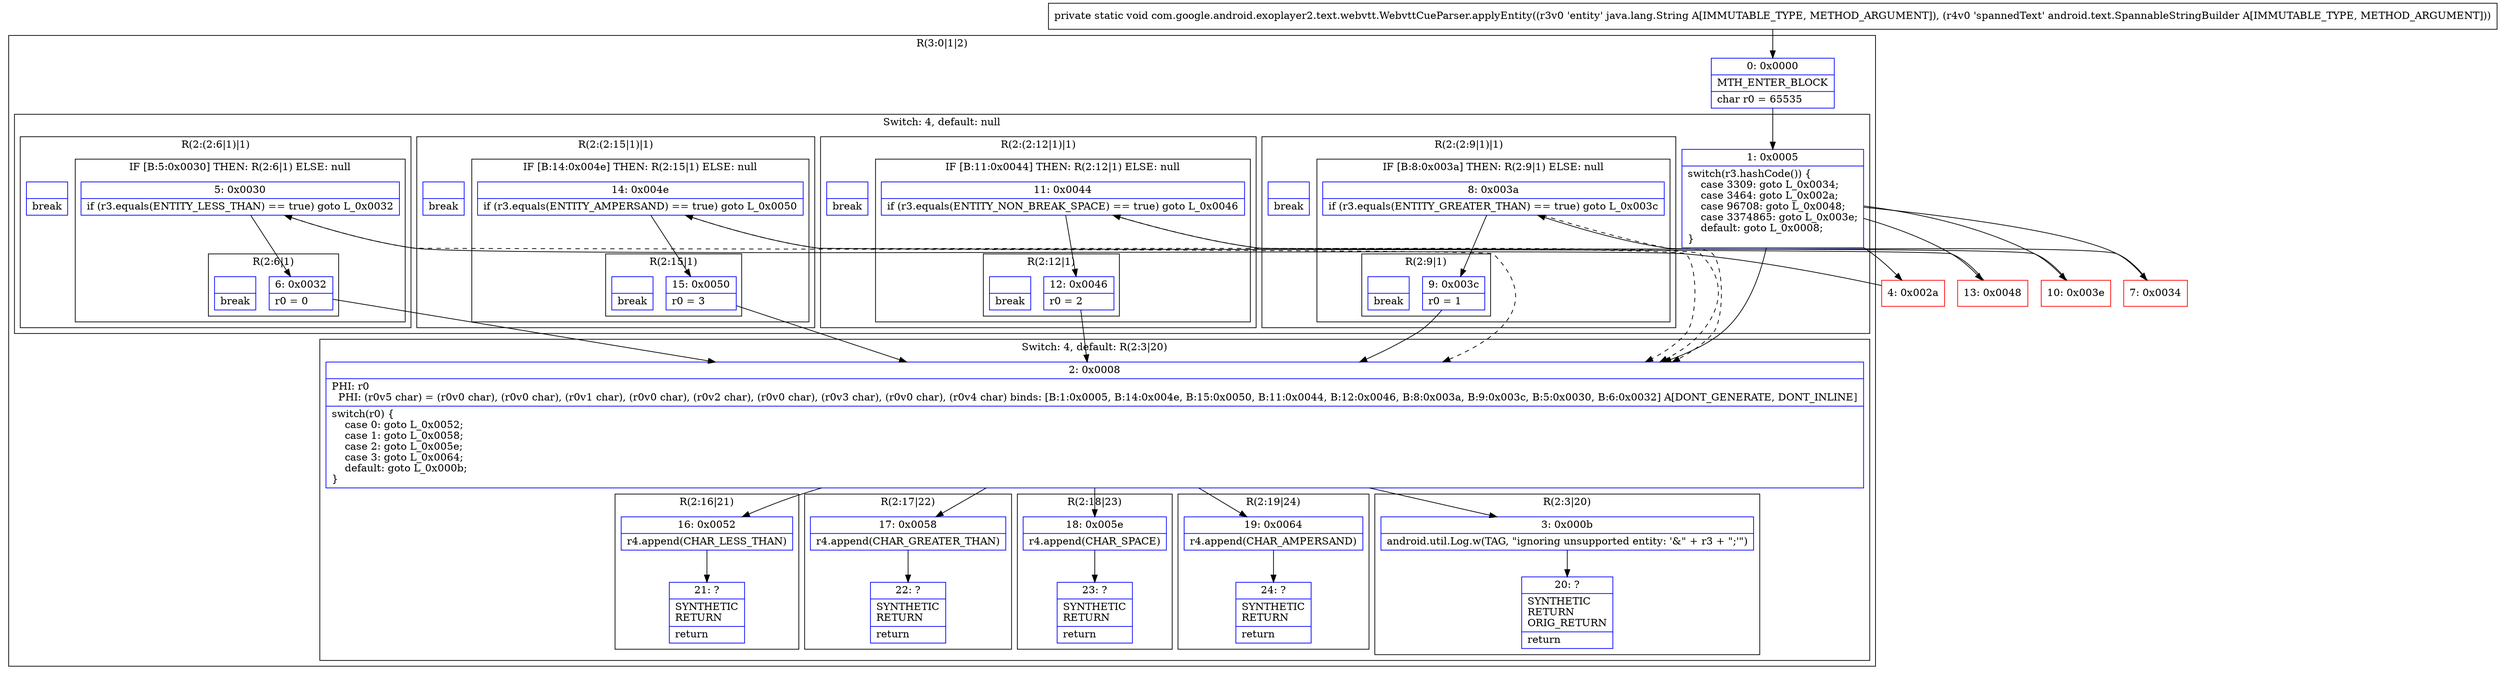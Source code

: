 digraph "CFG forcom.google.android.exoplayer2.text.webvtt.WebvttCueParser.applyEntity(Ljava\/lang\/String;Landroid\/text\/SpannableStringBuilder;)V" {
subgraph cluster_Region_802454421 {
label = "R(3:0|1|2)";
node [shape=record,color=blue];
Node_0 [shape=record,label="{0\:\ 0x0000|MTH_ENTER_BLOCK\l|char r0 = 65535\l}"];
subgraph cluster_SwitchRegion_1018245224 {
label = "Switch: 4, default: null";
node [shape=record,color=blue];
Node_1 [shape=record,label="{1\:\ 0x0005|switch(r3.hashCode()) \{\l    case 3309: goto L_0x0034;\l    case 3464: goto L_0x002a;\l    case 96708: goto L_0x0048;\l    case 3374865: goto L_0x003e;\l    default: goto L_0x0008;\l\}\l}"];
subgraph cluster_Region_824355868 {
label = "R(2:(2:9|1)|1)";
node [shape=record,color=blue];
subgraph cluster_IfRegion_1990101833 {
label = "IF [B:8:0x003a] THEN: R(2:9|1) ELSE: null";
node [shape=record,color=blue];
Node_8 [shape=record,label="{8\:\ 0x003a|if (r3.equals(ENTITY_GREATER_THAN) == true) goto L_0x003c\l}"];
subgraph cluster_Region_1794423496 {
label = "R(2:9|1)";
node [shape=record,color=blue];
Node_9 [shape=record,label="{9\:\ 0x003c|r0 = 1\l}"];
Node_InsnContainer_1899983187 [shape=record,label="{|break\l}"];
}
}
Node_InsnContainer_1152920940 [shape=record,label="{|break\l}"];
}
subgraph cluster_Region_1616784299 {
label = "R(2:(2:6|1)|1)";
node [shape=record,color=blue];
subgraph cluster_IfRegion_1654140970 {
label = "IF [B:5:0x0030] THEN: R(2:6|1) ELSE: null";
node [shape=record,color=blue];
Node_5 [shape=record,label="{5\:\ 0x0030|if (r3.equals(ENTITY_LESS_THAN) == true) goto L_0x0032\l}"];
subgraph cluster_Region_1718648016 {
label = "R(2:6|1)";
node [shape=record,color=blue];
Node_6 [shape=record,label="{6\:\ 0x0032|r0 = 0\l}"];
Node_InsnContainer_1747415235 [shape=record,label="{|break\l}"];
}
}
Node_InsnContainer_1836184550 [shape=record,label="{|break\l}"];
}
subgraph cluster_Region_2086899344 {
label = "R(2:(2:15|1)|1)";
node [shape=record,color=blue];
subgraph cluster_IfRegion_1599731798 {
label = "IF [B:14:0x004e] THEN: R(2:15|1) ELSE: null";
node [shape=record,color=blue];
Node_14 [shape=record,label="{14\:\ 0x004e|if (r3.equals(ENTITY_AMPERSAND) == true) goto L_0x0050\l}"];
subgraph cluster_Region_88928584 {
label = "R(2:15|1)";
node [shape=record,color=blue];
Node_15 [shape=record,label="{15\:\ 0x0050|r0 = 3\l}"];
Node_InsnContainer_204159510 [shape=record,label="{|break\l}"];
}
}
Node_InsnContainer_1848051382 [shape=record,label="{|break\l}"];
}
subgraph cluster_Region_240128748 {
label = "R(2:(2:12|1)|1)";
node [shape=record,color=blue];
subgraph cluster_IfRegion_509329464 {
label = "IF [B:11:0x0044] THEN: R(2:12|1) ELSE: null";
node [shape=record,color=blue];
Node_11 [shape=record,label="{11\:\ 0x0044|if (r3.equals(ENTITY_NON_BREAK_SPACE) == true) goto L_0x0046\l}"];
subgraph cluster_Region_2043877495 {
label = "R(2:12|1)";
node [shape=record,color=blue];
Node_12 [shape=record,label="{12\:\ 0x0046|r0 = 2\l}"];
Node_InsnContainer_1266000495 [shape=record,label="{|break\l}"];
}
}
Node_InsnContainer_489754369 [shape=record,label="{|break\l}"];
}
}
subgraph cluster_SwitchRegion_72615911 {
label = "Switch: 4, default: R(2:3|20)";
node [shape=record,color=blue];
Node_2 [shape=record,label="{2\:\ 0x0008|PHI: r0 \l  PHI: (r0v5 char) = (r0v0 char), (r0v0 char), (r0v1 char), (r0v0 char), (r0v2 char), (r0v0 char), (r0v3 char), (r0v0 char), (r0v4 char) binds: [B:1:0x0005, B:14:0x004e, B:15:0x0050, B:11:0x0044, B:12:0x0046, B:8:0x003a, B:9:0x003c, B:5:0x0030, B:6:0x0032] A[DONT_GENERATE, DONT_INLINE]\l|switch(r0) \{\l    case 0: goto L_0x0052;\l    case 1: goto L_0x0058;\l    case 2: goto L_0x005e;\l    case 3: goto L_0x0064;\l    default: goto L_0x000b;\l\}\l}"];
subgraph cluster_Region_326678841 {
label = "R(2:16|21)";
node [shape=record,color=blue];
Node_16 [shape=record,label="{16\:\ 0x0052|r4.append(CHAR_LESS_THAN)\l}"];
Node_21 [shape=record,label="{21\:\ ?|SYNTHETIC\lRETURN\l|return\l}"];
}
subgraph cluster_Region_1398993262 {
label = "R(2:17|22)";
node [shape=record,color=blue];
Node_17 [shape=record,label="{17\:\ 0x0058|r4.append(CHAR_GREATER_THAN)\l}"];
Node_22 [shape=record,label="{22\:\ ?|SYNTHETIC\lRETURN\l|return\l}"];
}
subgraph cluster_Region_904026039 {
label = "R(2:18|23)";
node [shape=record,color=blue];
Node_18 [shape=record,label="{18\:\ 0x005e|r4.append(CHAR_SPACE)\l}"];
Node_23 [shape=record,label="{23\:\ ?|SYNTHETIC\lRETURN\l|return\l}"];
}
subgraph cluster_Region_540942093 {
label = "R(2:19|24)";
node [shape=record,color=blue];
Node_19 [shape=record,label="{19\:\ 0x0064|r4.append(CHAR_AMPERSAND)\l}"];
Node_24 [shape=record,label="{24\:\ ?|SYNTHETIC\lRETURN\l|return\l}"];
}
subgraph cluster_Region_1993984834 {
label = "R(2:3|20)";
node [shape=record,color=blue];
Node_3 [shape=record,label="{3\:\ 0x000b|android.util.Log.w(TAG, \"ignoring unsupported entity: '&\" + r3 + \";'\")\l}"];
Node_20 [shape=record,label="{20\:\ ?|SYNTHETIC\lRETURN\lORIG_RETURN\l|return\l}"];
}
}
}
Node_4 [shape=record,color=red,label="{4\:\ 0x002a}"];
Node_7 [shape=record,color=red,label="{7\:\ 0x0034}"];
Node_10 [shape=record,color=red,label="{10\:\ 0x003e}"];
Node_13 [shape=record,color=red,label="{13\:\ 0x0048}"];
MethodNode[shape=record,label="{private static void com.google.android.exoplayer2.text.webvtt.WebvttCueParser.applyEntity((r3v0 'entity' java.lang.String A[IMMUTABLE_TYPE, METHOD_ARGUMENT]), (r4v0 'spannedText' android.text.SpannableStringBuilder A[IMMUTABLE_TYPE, METHOD_ARGUMENT])) }"];
MethodNode -> Node_0;
Node_0 -> Node_1;
Node_1 -> Node_2;
Node_1 -> Node_4;
Node_1 -> Node_7;
Node_1 -> Node_10;
Node_1 -> Node_13;
Node_8 -> Node_2[style=dashed];
Node_8 -> Node_9;
Node_9 -> Node_2;
Node_5 -> Node_2[style=dashed];
Node_5 -> Node_6;
Node_6 -> Node_2;
Node_14 -> Node_2[style=dashed];
Node_14 -> Node_15;
Node_15 -> Node_2;
Node_11 -> Node_2[style=dashed];
Node_11 -> Node_12;
Node_12 -> Node_2;
Node_2 -> Node_3;
Node_2 -> Node_16;
Node_2 -> Node_17;
Node_2 -> Node_18;
Node_2 -> Node_19;
Node_16 -> Node_21;
Node_17 -> Node_22;
Node_18 -> Node_23;
Node_19 -> Node_24;
Node_3 -> Node_20;
Node_4 -> Node_5;
Node_7 -> Node_8;
Node_10 -> Node_11;
Node_13 -> Node_14;
}

